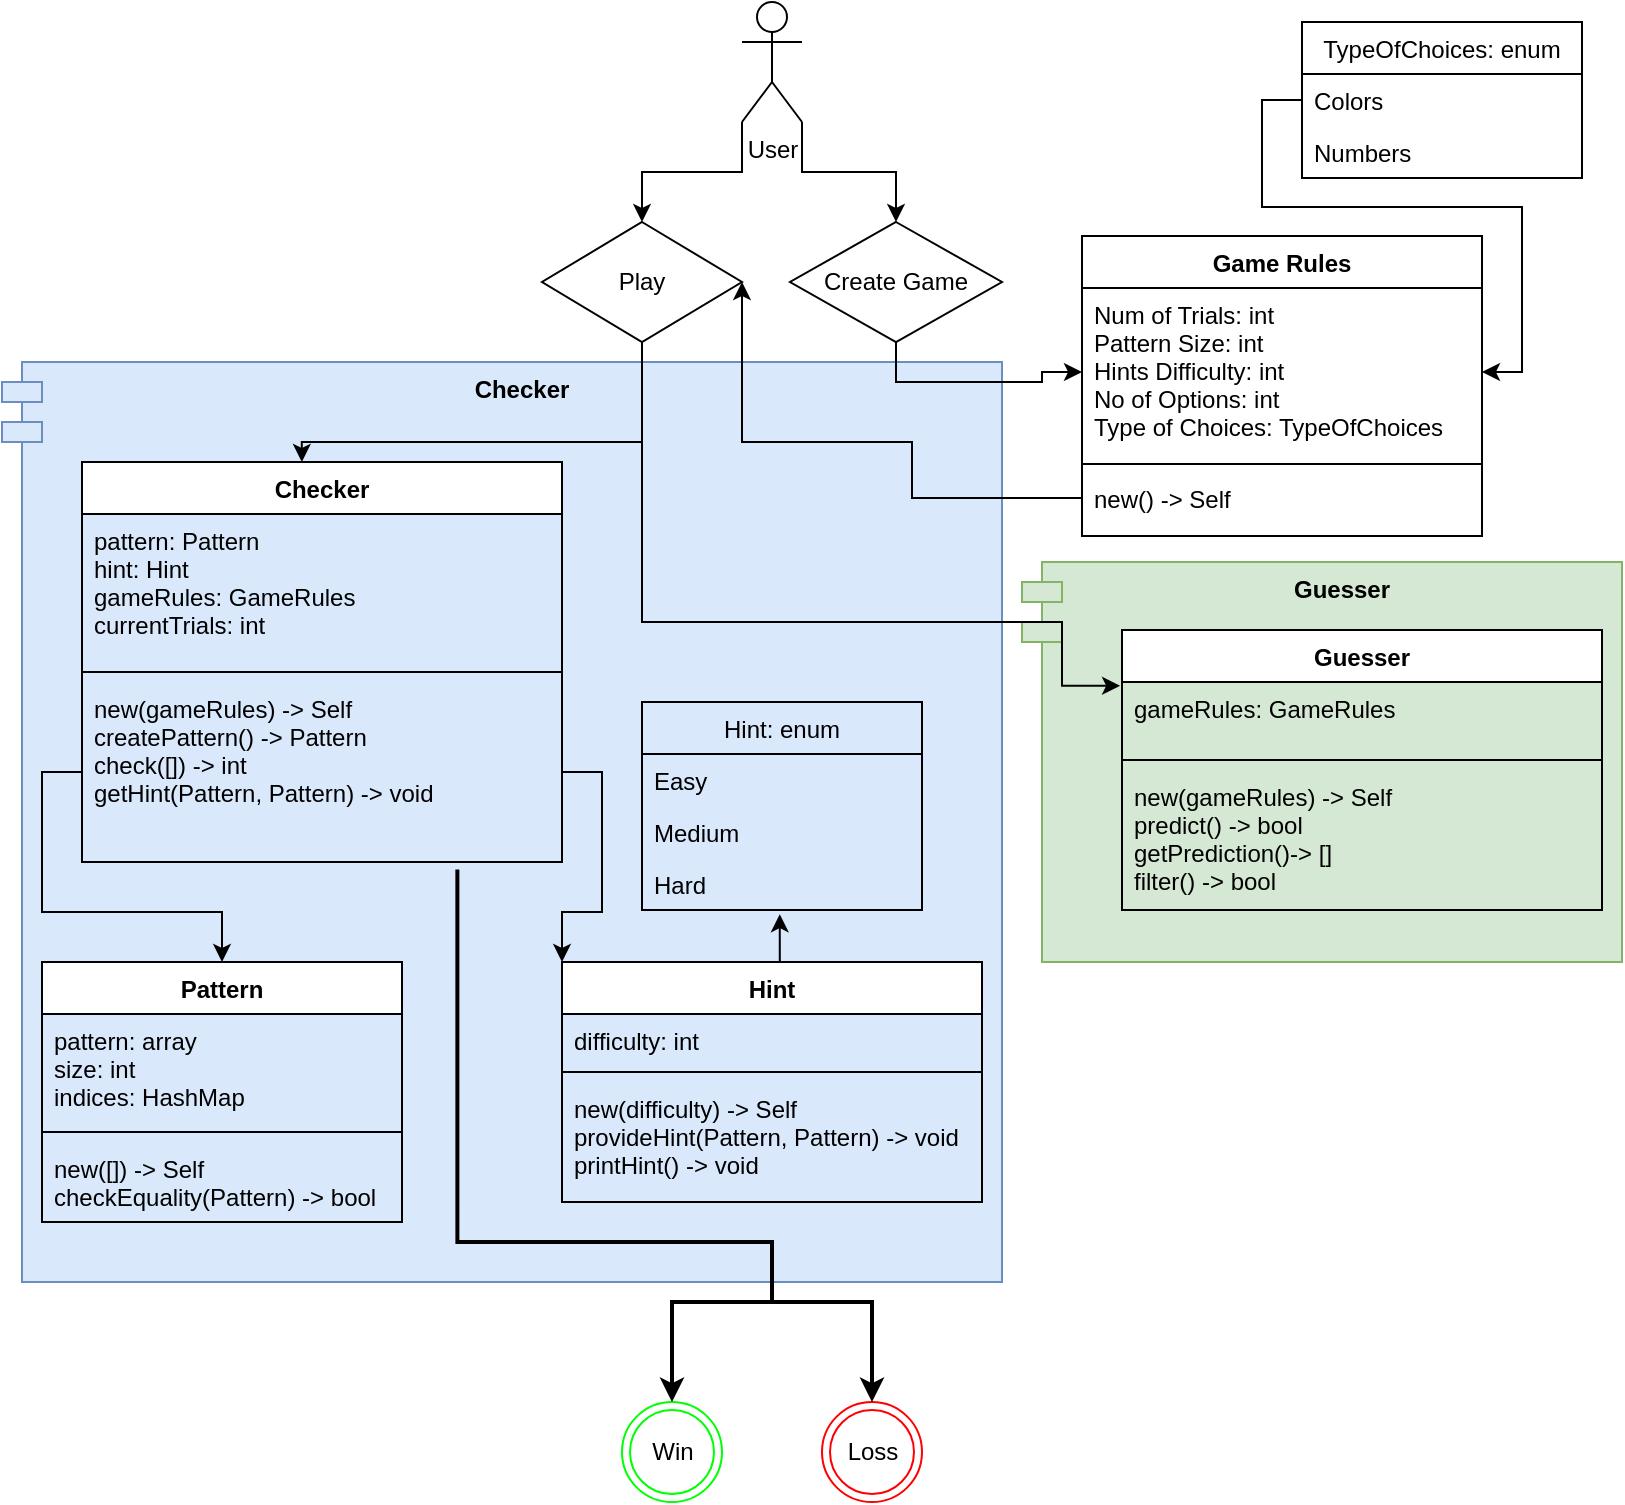 <mxfile version="20.8.16" type="device"><diagram id="C5RBs43oDa-KdzZeNtuy" name="Page-1"><mxGraphModel dx="993" dy="668" grid="1" gridSize="10" guides="1" tooltips="1" connect="1" arrows="1" fold="1" page="1" pageScale="1" pageWidth="827" pageHeight="1169" math="0" shadow="0"><root><mxCell id="WIyWlLk6GJQsqaUBKTNV-0"/><mxCell id="WIyWlLk6GJQsqaUBKTNV-1" parent="WIyWlLk6GJQsqaUBKTNV-0"/><mxCell id="WEf_jyF8XHmGU32crJSn-1" value="Guesser" style="shape=module;align=left;spacingLeft=20;align=center;verticalAlign=top;fillColor=#d5e8d4;strokeColor=#82b366;fontStyle=1" vertex="1" parent="WIyWlLk6GJQsqaUBKTNV-1"><mxGeometry x="510" y="300" width="300" height="200" as="geometry"/></mxCell><mxCell id="WEf_jyF8XHmGU32crJSn-0" value="Checker" style="shape=module;align=left;spacingLeft=20;align=center;verticalAlign=top;fillColor=#dae8fc;strokeColor=#6c8ebf;fontStyle=1" vertex="1" parent="WIyWlLk6GJQsqaUBKTNV-1"><mxGeometry y="200" width="500" height="460" as="geometry"/></mxCell><mxCell id="bbu1CaZebVsfvpBKmQA5-14" style="edgeStyle=orthogonalEdgeStyle;rounded=0;orthogonalLoop=1;jettySize=auto;html=1;exitX=1;exitY=1;exitDx=0;exitDy=0;exitPerimeter=0;entryX=0.5;entryY=0;entryDx=0;entryDy=0;" parent="WIyWlLk6GJQsqaUBKTNV-1" source="bbu1CaZebVsfvpBKmQA5-0" target="bbu1CaZebVsfvpBKmQA5-2" edge="1"><mxGeometry relative="1" as="geometry"/></mxCell><mxCell id="bbu1CaZebVsfvpBKmQA5-16" style="edgeStyle=orthogonalEdgeStyle;rounded=0;orthogonalLoop=1;jettySize=auto;html=1;exitX=0;exitY=1;exitDx=0;exitDy=0;exitPerimeter=0;entryX=0.5;entryY=0;entryDx=0;entryDy=0;" parent="WIyWlLk6GJQsqaUBKTNV-1" source="bbu1CaZebVsfvpBKmQA5-0" target="bbu1CaZebVsfvpBKmQA5-1" edge="1"><mxGeometry relative="1" as="geometry"/></mxCell><mxCell id="bbu1CaZebVsfvpBKmQA5-0" value="User" style="shape=umlActor;verticalLabelPosition=bottom;verticalAlign=top;html=1;outlineConnect=0;" parent="WIyWlLk6GJQsqaUBKTNV-1" vertex="1"><mxGeometry x="370" y="20" width="30" height="60" as="geometry"/></mxCell><mxCell id="bbu1CaZebVsfvpBKmQA5-37" style="edgeStyle=orthogonalEdgeStyle;rounded=0;orthogonalLoop=1;jettySize=auto;html=1;exitX=0.5;exitY=1;exitDx=0;exitDy=0;entryX=0.458;entryY=0;entryDx=0;entryDy=0;entryPerimeter=0;" parent="WIyWlLk6GJQsqaUBKTNV-1" source="bbu1CaZebVsfvpBKmQA5-1" target="bbu1CaZebVsfvpBKmQA5-19" edge="1"><mxGeometry relative="1" as="geometry"><Array as="points"><mxPoint x="320" y="240"/><mxPoint x="150" y="240"/></Array></mxGeometry></mxCell><mxCell id="bbu1CaZebVsfvpBKmQA5-38" style="edgeStyle=orthogonalEdgeStyle;rounded=0;orthogonalLoop=1;jettySize=auto;html=1;exitX=0.5;exitY=1;exitDx=0;exitDy=0;entryX=-0.004;entryY=0.055;entryDx=0;entryDy=0;entryPerimeter=0;" parent="WIyWlLk6GJQsqaUBKTNV-1" source="bbu1CaZebVsfvpBKmQA5-1" target="bbu1CaZebVsfvpBKmQA5-29" edge="1"><mxGeometry relative="1" as="geometry"><Array as="points"><mxPoint x="320" y="330"/><mxPoint x="530" y="330"/><mxPoint x="530" y="362"/></Array></mxGeometry></mxCell><mxCell id="bbu1CaZebVsfvpBKmQA5-1" value="Play" style="rhombus;whiteSpace=wrap;html=1;" parent="WIyWlLk6GJQsqaUBKTNV-1" vertex="1"><mxGeometry x="270" y="130" width="100" height="60" as="geometry"/></mxCell><mxCell id="bbu1CaZebVsfvpBKmQA5-15" style="edgeStyle=orthogonalEdgeStyle;rounded=0;orthogonalLoop=1;jettySize=auto;html=1;exitX=0.5;exitY=1;exitDx=0;exitDy=0;entryX=0;entryY=0.5;entryDx=0;entryDy=0;" parent="WIyWlLk6GJQsqaUBKTNV-1" source="bbu1CaZebVsfvpBKmQA5-2" target="bbu1CaZebVsfvpBKmQA5-4" edge="1"><mxGeometry relative="1" as="geometry"/></mxCell><mxCell id="bbu1CaZebVsfvpBKmQA5-2" value="Create Game" style="rhombus;whiteSpace=wrap;html=1;" parent="WIyWlLk6GJQsqaUBKTNV-1" vertex="1"><mxGeometry x="394" y="130" width="106" height="60" as="geometry"/></mxCell><mxCell id="bbu1CaZebVsfvpBKmQA5-3" value="Game Rules" style="swimlane;fontStyle=1;align=center;verticalAlign=top;childLayout=stackLayout;horizontal=1;startSize=26;horizontalStack=0;resizeParent=1;resizeLast=0;collapsible=1;marginBottom=0;rounded=0;shadow=0;strokeWidth=1;" parent="WIyWlLk6GJQsqaUBKTNV-1" vertex="1"><mxGeometry x="540" y="137" width="200" height="150" as="geometry"><mxRectangle x="550" y="80" width="170" height="26" as="alternateBounds"/></mxGeometry></mxCell><mxCell id="bbu1CaZebVsfvpBKmQA5-4" value="Num of Trials: int&#10;Pattern Size: int&#10;Hints Difficulty: int&#10;No of Options: int&#10;Type of Choices: TypeOfChoices" style="text;align=left;verticalAlign=top;spacingLeft=4;spacingRight=4;overflow=hidden;rotatable=0;points=[[0,0.5],[1,0.5]];portConstraint=eastwest;" parent="bbu1CaZebVsfvpBKmQA5-3" vertex="1"><mxGeometry y="26" width="200" height="84" as="geometry"/></mxCell><mxCell id="bbu1CaZebVsfvpBKmQA5-5" value="" style="line;html=1;strokeWidth=1;align=left;verticalAlign=middle;spacingTop=-1;spacingLeft=3;spacingRight=3;rotatable=0;labelPosition=right;points=[];portConstraint=eastwest;" parent="bbu1CaZebVsfvpBKmQA5-3" vertex="1"><mxGeometry y="110" width="200" height="8" as="geometry"/></mxCell><mxCell id="bbu1CaZebVsfvpBKmQA5-7" value="new() -&gt; Self" style="text;align=left;verticalAlign=top;spacingLeft=4;spacingRight=4;overflow=hidden;rotatable=0;points=[[0,0.5],[1,0.5]];portConstraint=eastwest;" parent="bbu1CaZebVsfvpBKmQA5-3" vertex="1"><mxGeometry y="118" width="200" height="26" as="geometry"/></mxCell><mxCell id="bbu1CaZebVsfvpBKmQA5-8" value="TypeOfChoices: enum" style="swimlane;fontStyle=0;childLayout=stackLayout;horizontal=1;startSize=26;fillColor=none;horizontalStack=0;resizeParent=1;resizeParentMax=0;resizeLast=0;collapsible=1;marginBottom=0;" parent="WIyWlLk6GJQsqaUBKTNV-1" vertex="1"><mxGeometry x="650" y="30" width="140" height="78" as="geometry"/></mxCell><mxCell id="bbu1CaZebVsfvpBKmQA5-9" value="Colors" style="text;strokeColor=none;fillColor=none;align=left;verticalAlign=top;spacingLeft=4;spacingRight=4;overflow=hidden;rotatable=0;points=[[0,0.5],[1,0.5]];portConstraint=eastwest;" parent="bbu1CaZebVsfvpBKmQA5-8" vertex="1"><mxGeometry y="26" width="140" height="26" as="geometry"/></mxCell><mxCell id="bbu1CaZebVsfvpBKmQA5-10" value="Numbers" style="text;strokeColor=none;fillColor=none;align=left;verticalAlign=top;spacingLeft=4;spacingRight=4;overflow=hidden;rotatable=0;points=[[0,0.5],[1,0.5]];portConstraint=eastwest;" parent="bbu1CaZebVsfvpBKmQA5-8" vertex="1"><mxGeometry y="52" width="140" height="26" as="geometry"/></mxCell><mxCell id="bbu1CaZebVsfvpBKmQA5-12" style="edgeStyle=orthogonalEdgeStyle;rounded=0;orthogonalLoop=1;jettySize=auto;html=1;exitX=0;exitY=0.5;exitDx=0;exitDy=0;entryX=1;entryY=0.5;entryDx=0;entryDy=0;" parent="WIyWlLk6GJQsqaUBKTNV-1" source="bbu1CaZebVsfvpBKmQA5-9" target="bbu1CaZebVsfvpBKmQA5-4" edge="1"><mxGeometry relative="1" as="geometry"/></mxCell><mxCell id="bbu1CaZebVsfvpBKmQA5-17" style="edgeStyle=orthogonalEdgeStyle;rounded=0;orthogonalLoop=1;jettySize=auto;html=1;exitX=0;exitY=0.5;exitDx=0;exitDy=0;entryX=1;entryY=0.5;entryDx=0;entryDy=0;" parent="WIyWlLk6GJQsqaUBKTNV-1" source="bbu1CaZebVsfvpBKmQA5-7" target="bbu1CaZebVsfvpBKmQA5-1" edge="1"><mxGeometry relative="1" as="geometry"><Array as="points"><mxPoint x="455" y="268"/><mxPoint x="455" y="240"/><mxPoint x="370" y="240"/></Array></mxGeometry></mxCell><mxCell id="bbu1CaZebVsfvpBKmQA5-19" value="Checker" style="swimlane;fontStyle=1;align=center;verticalAlign=top;childLayout=stackLayout;horizontal=1;startSize=26;horizontalStack=0;resizeParent=1;resizeParentMax=0;resizeLast=0;collapsible=1;marginBottom=0;" parent="WIyWlLk6GJQsqaUBKTNV-1" vertex="1"><mxGeometry x="40" y="250" width="240" height="200" as="geometry"/></mxCell><mxCell id="bbu1CaZebVsfvpBKmQA5-20" value="pattern: Pattern&#10;hint: Hint&#10;gameRules: GameRules&#10;currentTrials: int" style="text;strokeColor=none;fillColor=none;align=left;verticalAlign=top;spacingLeft=4;spacingRight=4;overflow=hidden;rotatable=0;points=[[0,0.5],[1,0.5]];portConstraint=eastwest;" parent="bbu1CaZebVsfvpBKmQA5-19" vertex="1"><mxGeometry y="26" width="240" height="74" as="geometry"/></mxCell><mxCell id="bbu1CaZebVsfvpBKmQA5-21" value="" style="line;strokeWidth=1;fillColor=none;align=left;verticalAlign=middle;spacingTop=-1;spacingLeft=3;spacingRight=3;rotatable=0;labelPosition=right;points=[];portConstraint=eastwest;strokeColor=inherit;" parent="bbu1CaZebVsfvpBKmQA5-19" vertex="1"><mxGeometry y="100" width="240" height="10" as="geometry"/></mxCell><mxCell id="bbu1CaZebVsfvpBKmQA5-22" value="new(gameRules) -&gt; Self&#10;createPattern() -&gt; Pattern&#10;check([]) -&gt; int&#10;getHint(Pattern, Pattern) -&gt; void&#10;" style="text;strokeColor=none;fillColor=none;align=left;verticalAlign=top;spacingLeft=4;spacingRight=4;overflow=hidden;rotatable=0;points=[[0,0.5],[1,0.5]];portConstraint=eastwest;" parent="bbu1CaZebVsfvpBKmQA5-19" vertex="1"><mxGeometry y="110" width="240" height="90" as="geometry"/></mxCell><mxCell id="bbu1CaZebVsfvpBKmQA5-26" value="Loss" style="ellipse;html=1;shape=endState;fillColor=#FFFFFF;strokeColor=#ff0000;" parent="WIyWlLk6GJQsqaUBKTNV-1" vertex="1"><mxGeometry x="410" y="720" width="50" height="50" as="geometry"/></mxCell><mxCell id="bbu1CaZebVsfvpBKmQA5-27" value="Win" style="ellipse;html=1;shape=endState;fillColor=#FFFFFF;strokeColor=#00FF00;" parent="WIyWlLk6GJQsqaUBKTNV-1" vertex="1"><mxGeometry x="310" y="720" width="50" height="50" as="geometry"/></mxCell><mxCell id="bbu1CaZebVsfvpBKmQA5-28" value="Guesser" style="swimlane;fontStyle=1;align=center;verticalAlign=top;childLayout=stackLayout;horizontal=1;startSize=26;horizontalStack=0;resizeParent=1;resizeParentMax=0;resizeLast=0;collapsible=1;marginBottom=0;" parent="WIyWlLk6GJQsqaUBKTNV-1" vertex="1"><mxGeometry x="560" y="334" width="240" height="140" as="geometry"/></mxCell><mxCell id="bbu1CaZebVsfvpBKmQA5-29" value="gameRules: GameRules&#10;" style="text;strokeColor=none;fillColor=none;align=left;verticalAlign=top;spacingLeft=4;spacingRight=4;overflow=hidden;rotatable=0;points=[[0,0.5],[1,0.5]];portConstraint=eastwest;" parent="bbu1CaZebVsfvpBKmQA5-28" vertex="1"><mxGeometry y="26" width="240" height="34" as="geometry"/></mxCell><mxCell id="bbu1CaZebVsfvpBKmQA5-30" value="" style="line;strokeWidth=1;fillColor=none;align=left;verticalAlign=middle;spacingTop=-1;spacingLeft=3;spacingRight=3;rotatable=0;labelPosition=right;points=[];portConstraint=eastwest;strokeColor=inherit;" parent="bbu1CaZebVsfvpBKmQA5-28" vertex="1"><mxGeometry y="60" width="240" height="10" as="geometry"/></mxCell><mxCell id="bbu1CaZebVsfvpBKmQA5-31" value="new(gameRules) -&gt; Self&#10;predict() -&gt; bool&#10;getPrediction()-&gt; []&#10;filter() -&gt; bool&#10;" style="text;strokeColor=none;fillColor=none;align=left;verticalAlign=top;spacingLeft=4;spacingRight=4;overflow=hidden;rotatable=0;points=[[0,0.5],[1,0.5]];portConstraint=eastwest;" parent="bbu1CaZebVsfvpBKmQA5-28" vertex="1"><mxGeometry y="70" width="240" height="70" as="geometry"/></mxCell><mxCell id="bbu1CaZebVsfvpBKmQA5-39" value="Pattern" style="swimlane;fontStyle=1;align=center;verticalAlign=top;childLayout=stackLayout;horizontal=1;startSize=26;horizontalStack=0;resizeParent=1;resizeParentMax=0;resizeLast=0;collapsible=1;marginBottom=0;" parent="WIyWlLk6GJQsqaUBKTNV-1" vertex="1"><mxGeometry x="20" y="500" width="180" height="130" as="geometry"/></mxCell><mxCell id="bbu1CaZebVsfvpBKmQA5-40" value="pattern: array&#10;size: int&#10;indices: HashMap" style="text;strokeColor=none;fillColor=none;align=left;verticalAlign=top;spacingLeft=4;spacingRight=4;overflow=hidden;rotatable=0;points=[[0,0.5],[1,0.5]];portConstraint=eastwest;" parent="bbu1CaZebVsfvpBKmQA5-39" vertex="1"><mxGeometry y="26" width="180" height="54" as="geometry"/></mxCell><mxCell id="bbu1CaZebVsfvpBKmQA5-41" value="" style="line;strokeWidth=1;fillColor=none;align=left;verticalAlign=middle;spacingTop=-1;spacingLeft=3;spacingRight=3;rotatable=0;labelPosition=right;points=[];portConstraint=eastwest;strokeColor=inherit;" parent="bbu1CaZebVsfvpBKmQA5-39" vertex="1"><mxGeometry y="80" width="180" height="10" as="geometry"/></mxCell><mxCell id="bbu1CaZebVsfvpBKmQA5-42" value="new([]) -&gt; Self&#10;checkEquality(Pattern) -&gt; bool&#10;" style="text;strokeColor=none;fillColor=none;align=left;verticalAlign=top;spacingLeft=4;spacingRight=4;overflow=hidden;rotatable=0;points=[[0,0.5],[1,0.5]];portConstraint=eastwest;" parent="bbu1CaZebVsfvpBKmQA5-39" vertex="1"><mxGeometry y="90" width="180" height="40" as="geometry"/></mxCell><mxCell id="bbu1CaZebVsfvpBKmQA5-58" style="edgeStyle=orthogonalEdgeStyle;rounded=0;orthogonalLoop=1;jettySize=auto;html=1;exitX=0.5;exitY=0;exitDx=0;exitDy=0;entryX=0.492;entryY=1.081;entryDx=0;entryDy=0;entryPerimeter=0;" parent="WIyWlLk6GJQsqaUBKTNV-1" source="bbu1CaZebVsfvpBKmQA5-43" target="bbu1CaZebVsfvpBKmQA5-55" edge="1"><mxGeometry relative="1" as="geometry"/></mxCell><mxCell id="bbu1CaZebVsfvpBKmQA5-43" value="Hint" style="swimlane;fontStyle=1;align=center;verticalAlign=top;childLayout=stackLayout;horizontal=1;startSize=26;horizontalStack=0;resizeParent=1;resizeParentMax=0;resizeLast=0;collapsible=1;marginBottom=0;" parent="WIyWlLk6GJQsqaUBKTNV-1" vertex="1"><mxGeometry x="280" y="500" width="210" height="120" as="geometry"/></mxCell><mxCell id="bbu1CaZebVsfvpBKmQA5-44" value="difficulty: int" style="text;strokeColor=none;fillColor=none;align=left;verticalAlign=top;spacingLeft=4;spacingRight=4;overflow=hidden;rotatable=0;points=[[0,0.5],[1,0.5]];portConstraint=eastwest;" parent="bbu1CaZebVsfvpBKmQA5-43" vertex="1"><mxGeometry y="26" width="210" height="24" as="geometry"/></mxCell><mxCell id="bbu1CaZebVsfvpBKmQA5-45" value="" style="line;strokeWidth=1;fillColor=none;align=left;verticalAlign=middle;spacingTop=-1;spacingLeft=3;spacingRight=3;rotatable=0;labelPosition=right;points=[];portConstraint=eastwest;strokeColor=inherit;" parent="bbu1CaZebVsfvpBKmQA5-43" vertex="1"><mxGeometry y="50" width="210" height="10" as="geometry"/></mxCell><mxCell id="bbu1CaZebVsfvpBKmQA5-46" value="new(difficulty) -&gt; Self&#10;provideHint(Pattern, Pattern) -&gt; void&#10;printHint() -&gt; void" style="text;strokeColor=none;fillColor=none;align=left;verticalAlign=top;spacingLeft=4;spacingRight=4;overflow=hidden;rotatable=0;points=[[0,0.5],[1,0.5]];portConstraint=eastwest;" parent="bbu1CaZebVsfvpBKmQA5-43" vertex="1"><mxGeometry y="60" width="210" height="60" as="geometry"/></mxCell><mxCell id="bbu1CaZebVsfvpBKmQA5-52" value="Hint: enum" style="swimlane;fontStyle=0;childLayout=stackLayout;horizontal=1;startSize=26;fillColor=none;horizontalStack=0;resizeParent=1;resizeParentMax=0;resizeLast=0;collapsible=1;marginBottom=0;strokeColor=#000000;" parent="WIyWlLk6GJQsqaUBKTNV-1" vertex="1"><mxGeometry x="320" y="370" width="140" height="104" as="geometry"/></mxCell><mxCell id="bbu1CaZebVsfvpBKmQA5-53" value="Easy" style="text;strokeColor=none;fillColor=none;align=left;verticalAlign=top;spacingLeft=4;spacingRight=4;overflow=hidden;rotatable=0;points=[[0,0.5],[1,0.5]];portConstraint=eastwest;" parent="bbu1CaZebVsfvpBKmQA5-52" vertex="1"><mxGeometry y="26" width="140" height="26" as="geometry"/></mxCell><mxCell id="bbu1CaZebVsfvpBKmQA5-54" value="Medium" style="text;strokeColor=none;fillColor=none;align=left;verticalAlign=top;spacingLeft=4;spacingRight=4;overflow=hidden;rotatable=0;points=[[0,0.5],[1,0.5]];portConstraint=eastwest;" parent="bbu1CaZebVsfvpBKmQA5-52" vertex="1"><mxGeometry y="52" width="140" height="26" as="geometry"/></mxCell><mxCell id="bbu1CaZebVsfvpBKmQA5-55" value="Hard" style="text;strokeColor=none;fillColor=none;align=left;verticalAlign=top;spacingLeft=4;spacingRight=4;overflow=hidden;rotatable=0;points=[[0,0.5],[1,0.5]];portConstraint=eastwest;" parent="bbu1CaZebVsfvpBKmQA5-52" vertex="1"><mxGeometry y="78" width="140" height="26" as="geometry"/></mxCell><mxCell id="bbu1CaZebVsfvpBKmQA5-56" style="edgeStyle=orthogonalEdgeStyle;rounded=0;orthogonalLoop=1;jettySize=auto;html=1;exitX=0;exitY=0.5;exitDx=0;exitDy=0;" parent="WIyWlLk6GJQsqaUBKTNV-1" source="bbu1CaZebVsfvpBKmQA5-22" target="bbu1CaZebVsfvpBKmQA5-39" edge="1"><mxGeometry relative="1" as="geometry"/></mxCell><mxCell id="bbu1CaZebVsfvpBKmQA5-57" style="edgeStyle=orthogonalEdgeStyle;rounded=0;orthogonalLoop=1;jettySize=auto;html=1;exitX=1;exitY=0.5;exitDx=0;exitDy=0;entryX=0;entryY=0;entryDx=0;entryDy=0;" parent="WIyWlLk6GJQsqaUBKTNV-1" source="bbu1CaZebVsfvpBKmQA5-22" target="bbu1CaZebVsfvpBKmQA5-43" edge="1"><mxGeometry relative="1" as="geometry"/></mxCell><mxCell id="bbu1CaZebVsfvpBKmQA5-60" style="edgeStyle=orthogonalEdgeStyle;rounded=0;orthogonalLoop=1;jettySize=auto;html=1;exitX=1;exitY=1;exitDx=0;exitDy=0;exitPerimeter=0;entryX=0.5;entryY=0;entryDx=0;entryDy=0;strokeWidth=2;" parent="WIyWlLk6GJQsqaUBKTNV-1" source="bbu1CaZebVsfvpBKmQA5-59" target="bbu1CaZebVsfvpBKmQA5-27" edge="1"><mxGeometry relative="1" as="geometry"/></mxCell><mxCell id="bbu1CaZebVsfvpBKmQA5-61" style="edgeStyle=orthogonalEdgeStyle;rounded=0;orthogonalLoop=1;jettySize=auto;html=1;exitX=1;exitY=0;exitDx=0;exitDy=0;exitPerimeter=0;entryX=0.5;entryY=0;entryDx=0;entryDy=0;strokeWidth=2;" parent="WIyWlLk6GJQsqaUBKTNV-1" source="bbu1CaZebVsfvpBKmQA5-59" target="bbu1CaZebVsfvpBKmQA5-26" edge="1"><mxGeometry relative="1" as="geometry"/></mxCell><mxCell id="bbu1CaZebVsfvpBKmQA5-62" style="edgeStyle=orthogonalEdgeStyle;rounded=0;orthogonalLoop=1;jettySize=auto;html=1;exitX=0;exitY=0.5;exitDx=0;exitDy=0;exitPerimeter=0;entryX=0.782;entryY=1.042;entryDx=0;entryDy=0;entryPerimeter=0;strokeWidth=2;endArrow=none;endFill=0;" parent="WIyWlLk6GJQsqaUBKTNV-1" source="bbu1CaZebVsfvpBKmQA5-59" target="bbu1CaZebVsfvpBKmQA5-22" edge="1"><mxGeometry relative="1" as="geometry"><Array as="points"><mxPoint x="385" y="640"/><mxPoint x="228" y="640"/></Array></mxGeometry></mxCell><mxCell id="bbu1CaZebVsfvpBKmQA5-59" value="" style="strokeWidth=2;html=1;shape=mxgraph.flowchart.annotation_2;align=left;labelPosition=right;pointerEvents=1;strokeColor=#000000;fillColor=#FFFFFF;rotation=90;" parent="WIyWlLk6GJQsqaUBKTNV-1" vertex="1"><mxGeometry x="360" y="620" width="50" height="100" as="geometry"/></mxCell></root></mxGraphModel></diagram></mxfile>